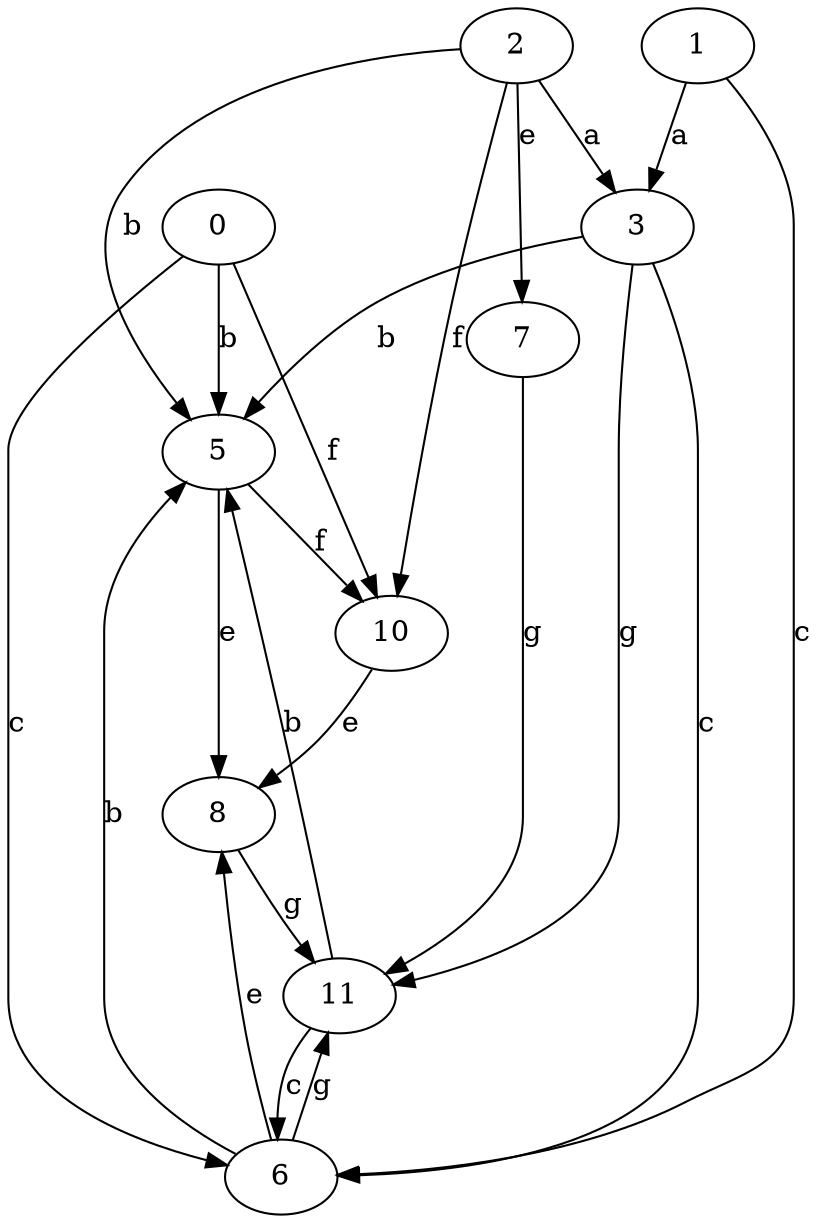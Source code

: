 strict digraph  {
2;
3;
0;
5;
6;
7;
8;
1;
10;
11;
2 -> 3  [label=a];
2 -> 5  [label=b];
2 -> 7  [label=e];
2 -> 10  [label=f];
3 -> 5  [label=b];
3 -> 6  [label=c];
3 -> 11  [label=g];
0 -> 5  [label=b];
0 -> 6  [label=c];
0 -> 10  [label=f];
5 -> 8  [label=e];
5 -> 10  [label=f];
6 -> 5  [label=b];
6 -> 8  [label=e];
6 -> 11  [label=g];
7 -> 11  [label=g];
8 -> 11  [label=g];
1 -> 3  [label=a];
1 -> 6  [label=c];
10 -> 8  [label=e];
11 -> 5  [label=b];
11 -> 6  [label=c];
}
